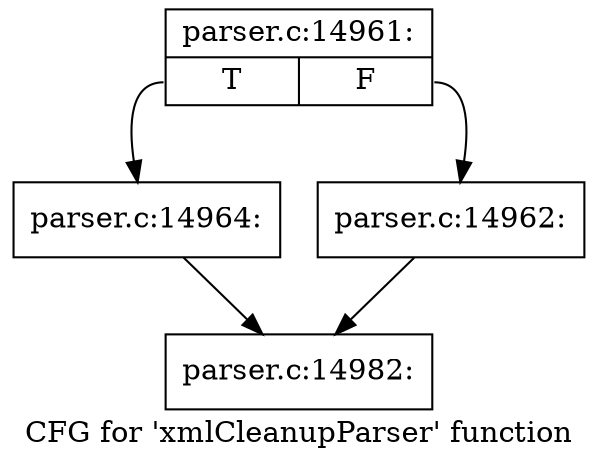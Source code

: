 digraph "CFG for 'xmlCleanupParser' function" {
	label="CFG for 'xmlCleanupParser' function";

	Node0x5b8c9c0 [shape=record,label="{parser.c:14961:|{<s0>T|<s1>F}}"];
	Node0x5b8c9c0:s0 -> Node0x5b8d240;
	Node0x5b8c9c0:s1 -> Node0x5b486a0;
	Node0x5b486a0 [shape=record,label="{parser.c:14962:}"];
	Node0x5b486a0 -> Node0x5689c00;
	Node0x5b8d240 [shape=record,label="{parser.c:14964:}"];
	Node0x5b8d240 -> Node0x5689c00;
	Node0x5689c00 [shape=record,label="{parser.c:14982:}"];
}
